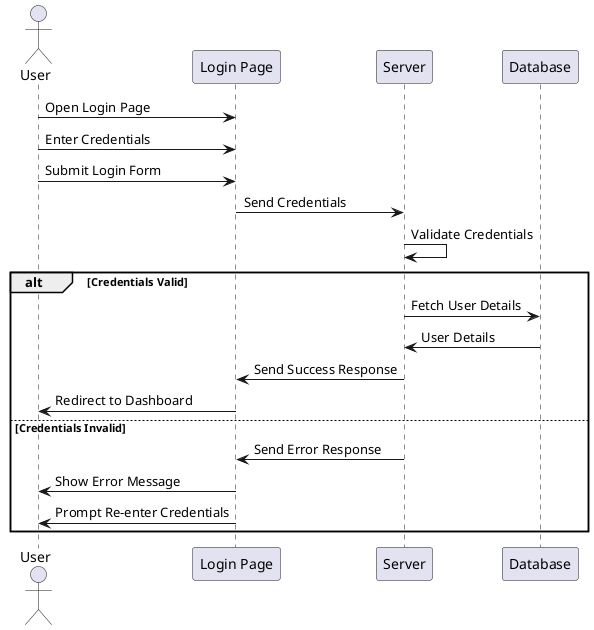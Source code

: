 @startuml
actor User
participant "Login Page" as LP
participant "Server" as S
participant "Database" as DB

User -> LP: Open Login Page
User -> LP: Enter Credentials
User -> LP: Submit Login Form
LP -> S: Send Credentials
S -> S: Validate Credentials
alt Credentials Valid
  S -> DB: Fetch User Details
  DB -> S: User Details
  S -> LP: Send Success Response
  LP -> User: Redirect to Dashboard
else Credentials Invalid
  S -> LP: Send Error Response
  LP -> User: Show Error Message
  LP -> User: Prompt Re-enter Credentials
end
@enduml
